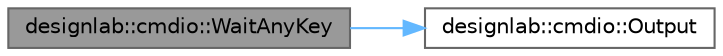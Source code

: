 digraph "designlab::cmdio::WaitAnyKey"
{
 // LATEX_PDF_SIZE
  bgcolor="transparent";
  edge [fontname=Helvetica,fontsize=10,labelfontname=Helvetica,labelfontsize=10];
  node [fontname=Helvetica,fontsize=10,shape=box,height=0.2,width=0.4];
  rankdir="LR";
  Node1 [id="Node000001",label="designlab::cmdio::WaitAnyKey",height=0.2,width=0.4,color="gray40", fillcolor="grey60", style="filled", fontcolor="black",tooltip="入力待ちをする関数．"];
  Node1 -> Node2 [id="edge1_Node000001_Node000002",color="steelblue1",style="solid",tooltip=" "];
  Node2 [id="Node000002",label="designlab::cmdio::Output",height=0.2,width=0.4,color="grey40", fillcolor="white", style="filled",URL="$namespacedesignlab_1_1cmdio.html#a4398f06a03698e7b029112bb62c63485",tooltip="コマンドラインに文字を出力する関数．   SetOutputLimit() で設定した出力の許可範囲内であれば出力される．   必ずSetOutputLimit()を呼び出してから使うこと．"];
}
